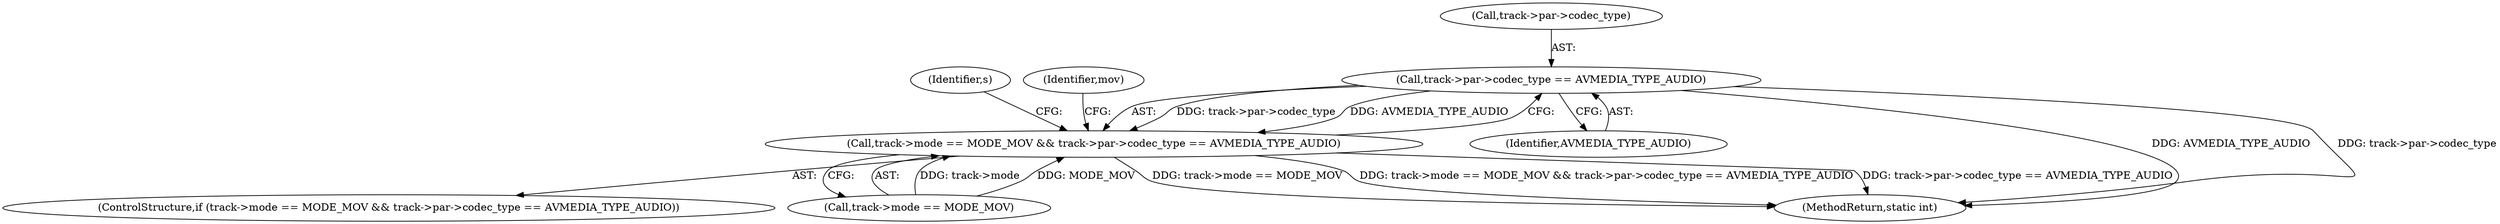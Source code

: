 digraph "0_FFmpeg_fa19fbcf712a6a6cc5a5cfdc3254a97b9bce6582@pointer" {
"1000732" [label="(Call,track->par->codec_type == AVMEDIA_TYPE_AUDIO)"];
"1000726" [label="(Call,track->mode == MODE_MOV && track->par->codec_type == AVMEDIA_TYPE_AUDIO)"];
"1000740" [label="(Identifier,s)"];
"1000733" [label="(Call,track->par->codec_type)"];
"1000746" [label="(Identifier,mov)"];
"1000726" [label="(Call,track->mode == MODE_MOV && track->par->codec_type == AVMEDIA_TYPE_AUDIO)"];
"1000738" [label="(Identifier,AVMEDIA_TYPE_AUDIO)"];
"1000725" [label="(ControlStructure,if (track->mode == MODE_MOV && track->par->codec_type == AVMEDIA_TYPE_AUDIO))"];
"1000727" [label="(Call,track->mode == MODE_MOV)"];
"1000732" [label="(Call,track->par->codec_type == AVMEDIA_TYPE_AUDIO)"];
"1000760" [label="(MethodReturn,static int)"];
"1000732" -> "1000726"  [label="AST: "];
"1000732" -> "1000738"  [label="CFG: "];
"1000733" -> "1000732"  [label="AST: "];
"1000738" -> "1000732"  [label="AST: "];
"1000726" -> "1000732"  [label="CFG: "];
"1000732" -> "1000760"  [label="DDG: AVMEDIA_TYPE_AUDIO"];
"1000732" -> "1000760"  [label="DDG: track->par->codec_type"];
"1000732" -> "1000726"  [label="DDG: track->par->codec_type"];
"1000732" -> "1000726"  [label="DDG: AVMEDIA_TYPE_AUDIO"];
"1000726" -> "1000725"  [label="AST: "];
"1000726" -> "1000727"  [label="CFG: "];
"1000727" -> "1000726"  [label="AST: "];
"1000740" -> "1000726"  [label="CFG: "];
"1000746" -> "1000726"  [label="CFG: "];
"1000726" -> "1000760"  [label="DDG: track->mode == MODE_MOV"];
"1000726" -> "1000760"  [label="DDG: track->mode == MODE_MOV && track->par->codec_type == AVMEDIA_TYPE_AUDIO"];
"1000726" -> "1000760"  [label="DDG: track->par->codec_type == AVMEDIA_TYPE_AUDIO"];
"1000727" -> "1000726"  [label="DDG: track->mode"];
"1000727" -> "1000726"  [label="DDG: MODE_MOV"];
}
